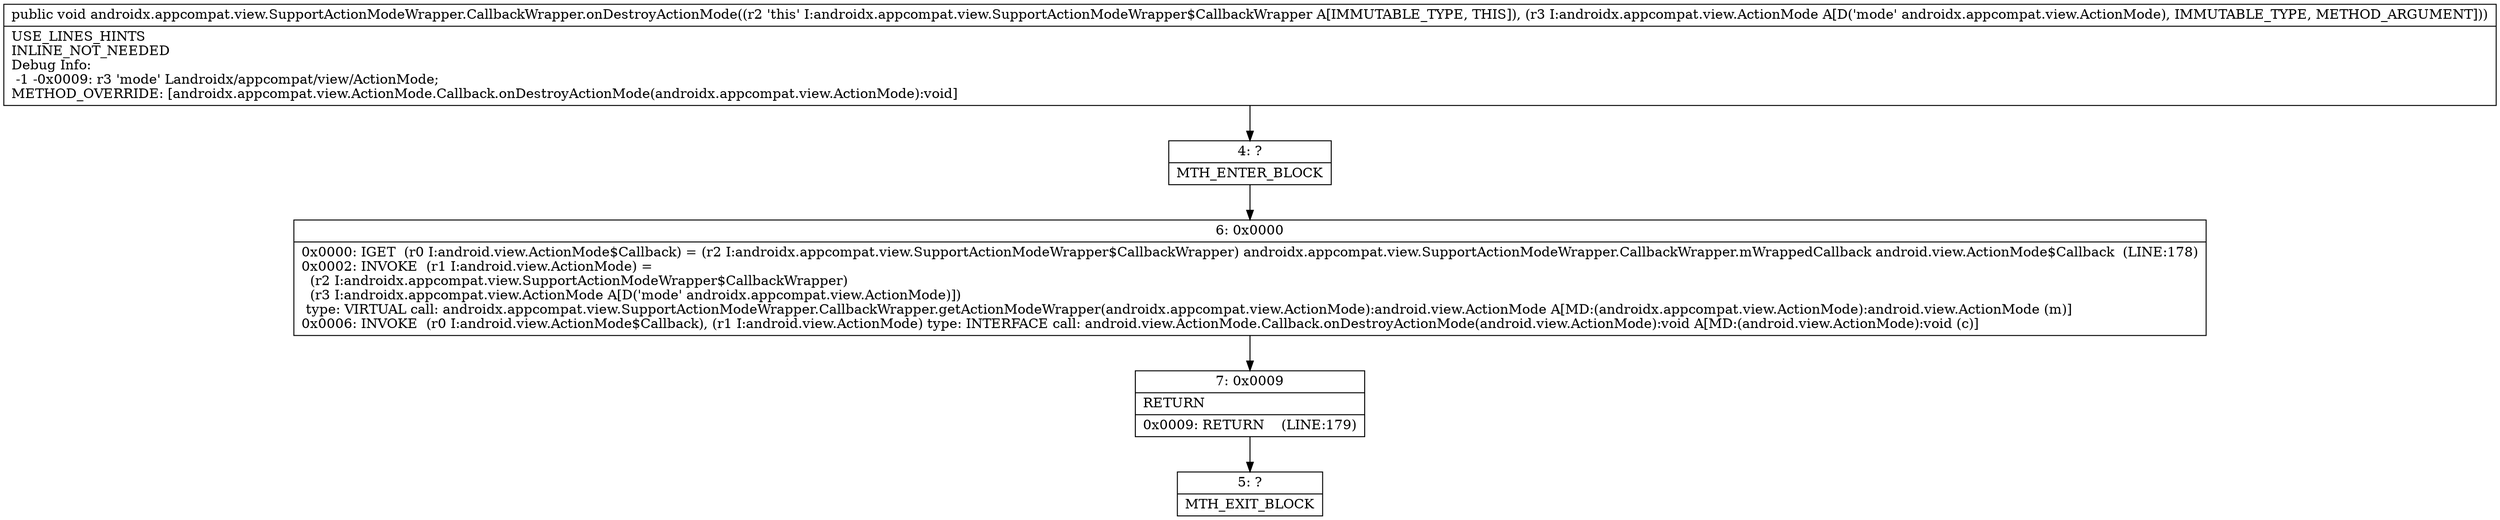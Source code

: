 digraph "CFG forandroidx.appcompat.view.SupportActionModeWrapper.CallbackWrapper.onDestroyActionMode(Landroidx\/appcompat\/view\/ActionMode;)V" {
Node_4 [shape=record,label="{4\:\ ?|MTH_ENTER_BLOCK\l}"];
Node_6 [shape=record,label="{6\:\ 0x0000|0x0000: IGET  (r0 I:android.view.ActionMode$Callback) = (r2 I:androidx.appcompat.view.SupportActionModeWrapper$CallbackWrapper) androidx.appcompat.view.SupportActionModeWrapper.CallbackWrapper.mWrappedCallback android.view.ActionMode$Callback  (LINE:178)\l0x0002: INVOKE  (r1 I:android.view.ActionMode) = \l  (r2 I:androidx.appcompat.view.SupportActionModeWrapper$CallbackWrapper)\l  (r3 I:androidx.appcompat.view.ActionMode A[D('mode' androidx.appcompat.view.ActionMode)])\l type: VIRTUAL call: androidx.appcompat.view.SupportActionModeWrapper.CallbackWrapper.getActionModeWrapper(androidx.appcompat.view.ActionMode):android.view.ActionMode A[MD:(androidx.appcompat.view.ActionMode):android.view.ActionMode (m)]\l0x0006: INVOKE  (r0 I:android.view.ActionMode$Callback), (r1 I:android.view.ActionMode) type: INTERFACE call: android.view.ActionMode.Callback.onDestroyActionMode(android.view.ActionMode):void A[MD:(android.view.ActionMode):void (c)]\l}"];
Node_7 [shape=record,label="{7\:\ 0x0009|RETURN\l|0x0009: RETURN    (LINE:179)\l}"];
Node_5 [shape=record,label="{5\:\ ?|MTH_EXIT_BLOCK\l}"];
MethodNode[shape=record,label="{public void androidx.appcompat.view.SupportActionModeWrapper.CallbackWrapper.onDestroyActionMode((r2 'this' I:androidx.appcompat.view.SupportActionModeWrapper$CallbackWrapper A[IMMUTABLE_TYPE, THIS]), (r3 I:androidx.appcompat.view.ActionMode A[D('mode' androidx.appcompat.view.ActionMode), IMMUTABLE_TYPE, METHOD_ARGUMENT]))  | USE_LINES_HINTS\lINLINE_NOT_NEEDED\lDebug Info:\l  \-1 \-0x0009: r3 'mode' Landroidx\/appcompat\/view\/ActionMode;\lMETHOD_OVERRIDE: [androidx.appcompat.view.ActionMode.Callback.onDestroyActionMode(androidx.appcompat.view.ActionMode):void]\l}"];
MethodNode -> Node_4;Node_4 -> Node_6;
Node_6 -> Node_7;
Node_7 -> Node_5;
}

